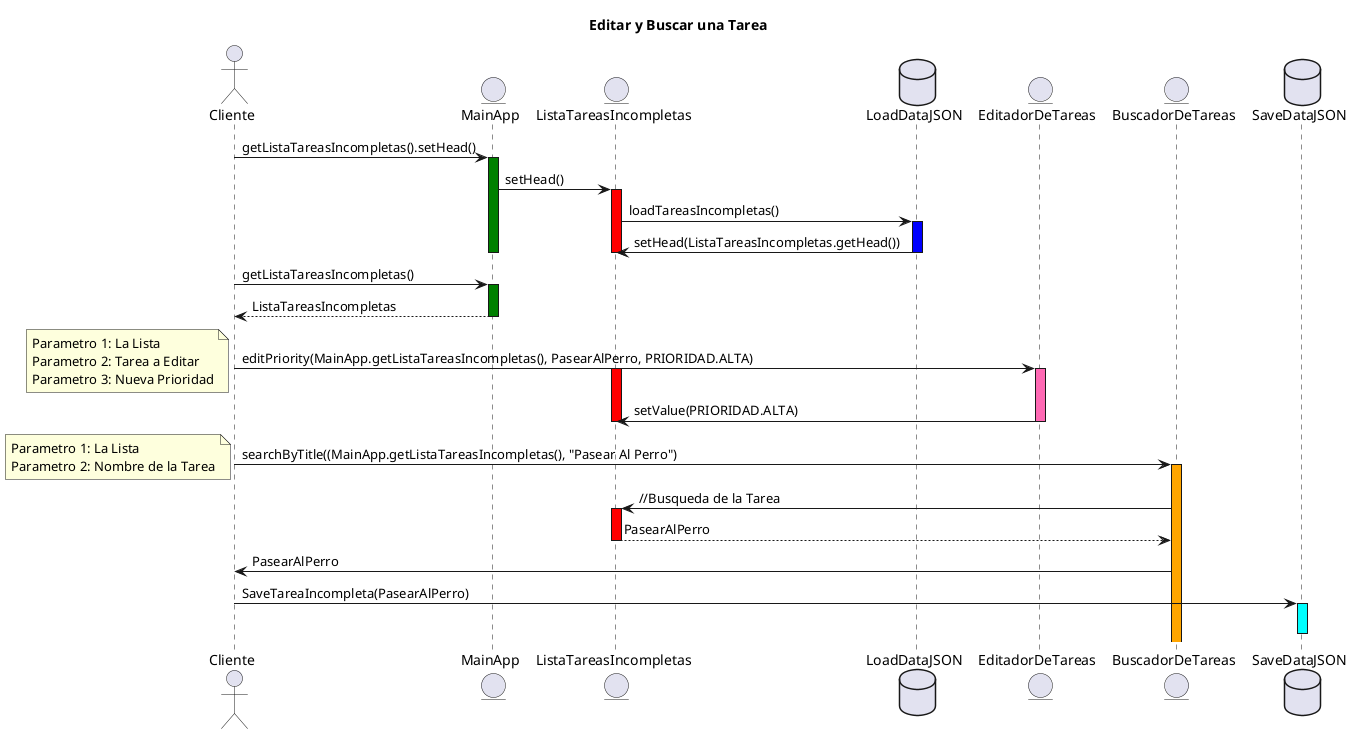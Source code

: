@startuml Editar y Buscar una Tarea
title Editar y Buscar una Tarea
actor Cliente
entity MainApp
entity ListaTareasIncompletas
database LoadDataJSON
entity EditadorDeTareas
entity BuscadorDeTareas
database SaveDataJSON
Cliente -> MainApp: getListaTareasIncompletas().setHead()
activate MainApp #Green
MainApp -> ListaTareasIncompletas: setHead()
activate ListaTareasIncompletas #Red
ListaTareasIncompletas -> LoadDataJSON: loadTareasIncompletas()
activate LoadDataJSON #blue
LoadDataJSON -> ListaTareasIncompletas: setHead(ListaTareasIncompletas.getHead())
deactivate LoadDataJSON
deactivate ListaTareasIncompletas
deactivate MainApp
Cliente -> MainApp: getListaTareasIncompletas()
activate MainApp #Green
return ListaTareasIncompletas
Cliente -> EditadorDeTareas: editPriority(MainApp.getListaTareasIncompletas(), PasearAlPerro, PRIORIDAD.ALTA)
note left
Parametro 1: La Lista
Parametro 2: Tarea a Editar
Parametro 3: Nueva Prioridad
end note
activate EditadorDeTareas #HotPink
activate ListaTareasIncompletas #Red
EditadorDeTareas -> ListaTareasIncompletas: setValue(PRIORIDAD.ALTA)
deactivate EditadorDeTareas
deactivate ListaTareasIncompletas
Cliente -> BuscadorDeTareas: searchByTitle((MainApp.getListaTareasIncompletas(), "Pasear Al Perro")
note left
Parametro 1: La Lista
Parametro 2: Nombre de la Tarea
end note
activate BuscadorDeTareas #Orange
BuscadorDeTareas -> ListaTareasIncompletas: //Busqueda de la Tarea
activate ListaTareasIncompletas #Red
return PasearAlPerro
deactivate ListaTareasIncompletas
BuscadorDeTareas -> Cliente: PasearAlPerro
Cliente -> SaveDataJSON: SaveTareaIncompleta(PasearAlPerro)
activate SaveDataJSON #Cyan
deactivate SaveDataJSON

'Cliente --> SaveDataJson: Guardar los datos
@enduml
